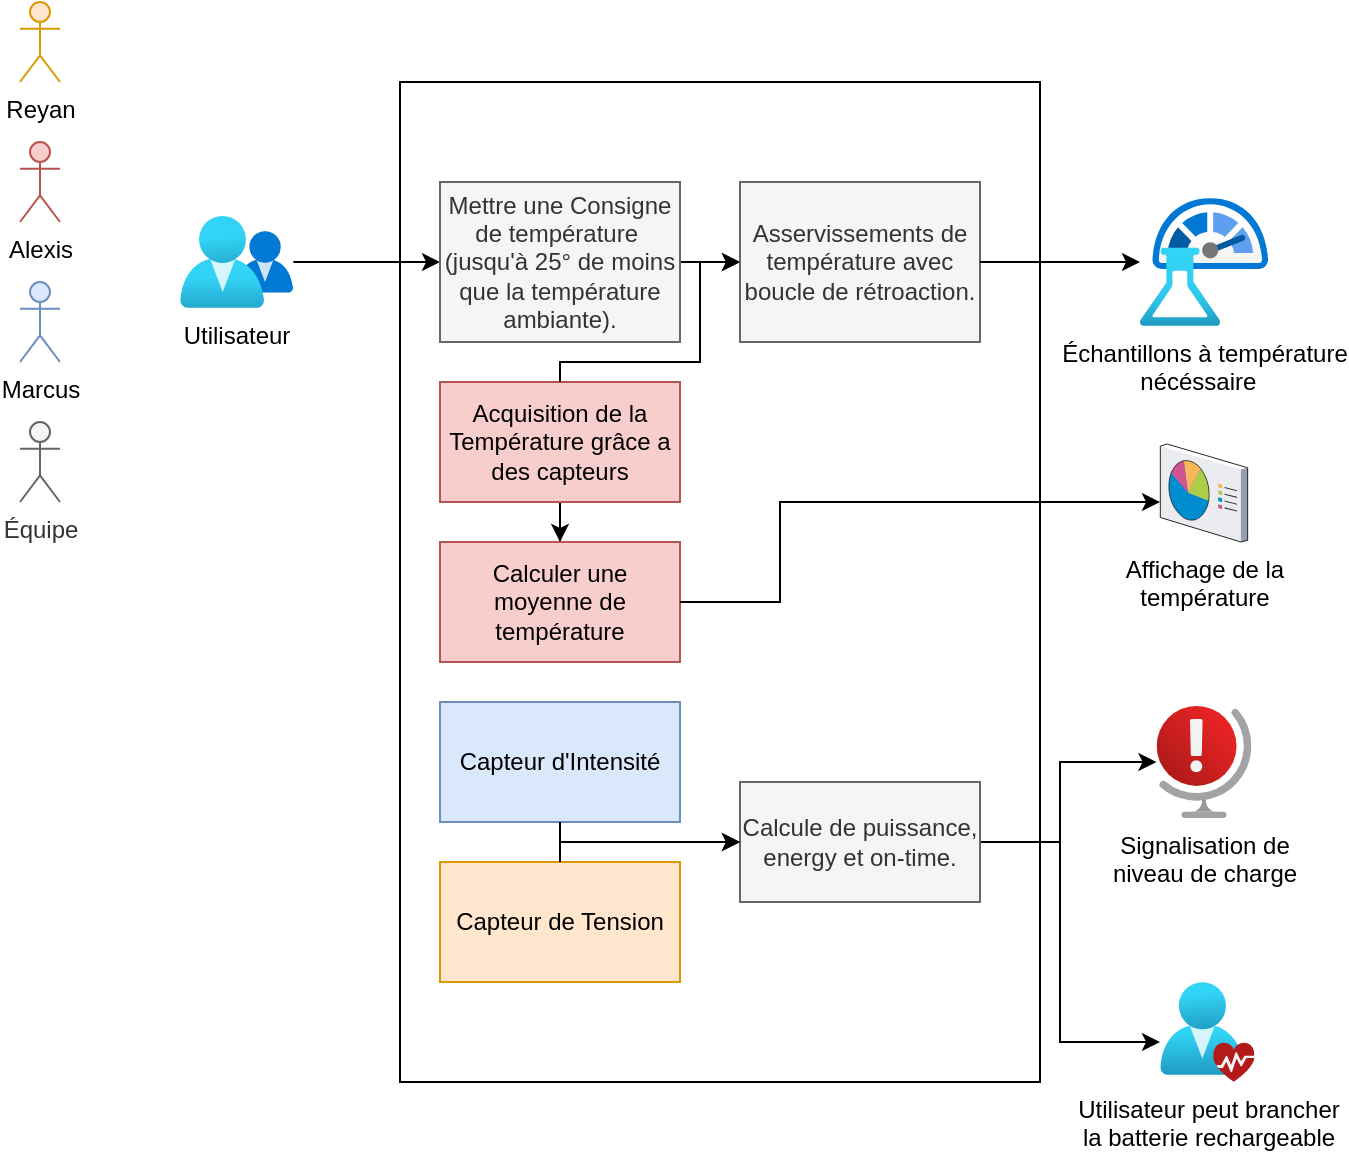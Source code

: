 <mxfile version="20.8.16" type="device"><diagram name="Page-1" id="jJcQarDkffPgdX4LqW5u"><mxGraphModel dx="1249" dy="807" grid="0" gridSize="10" guides="1" tooltips="1" connect="1" arrows="1" fold="1" page="0" pageScale="1" pageWidth="827" pageHeight="1169" math="0" shadow="0"><root><mxCell id="0"/><mxCell id="1" parent="0"/><mxCell id="LZb3LWqSupVbCCYtx4ci-3" value="" style="rounded=0;whiteSpace=wrap;html=1;" parent="1" vertex="1"><mxGeometry x="-40" y="160" width="320" height="500" as="geometry"/></mxCell><mxCell id="LZb3LWqSupVbCCYtx4ci-5" value="" style="edgeStyle=orthogonalEdgeStyle;rounded=0;orthogonalLoop=1;jettySize=auto;html=1;" parent="1" source="LZb3LWqSupVbCCYtx4ci-1" target="LZb3LWqSupVbCCYtx4ci-6" edge="1"><mxGeometry relative="1" as="geometry"><mxPoint x="-40" y="250" as="targetPoint"/></mxGeometry></mxCell><mxCell id="LZb3LWqSupVbCCYtx4ci-1" value="Utilisateur" style="aspect=fixed;html=1;points=[];align=center;image;fontSize=12;image=img/lib/azure2/management_governance/My_Customers.svg;" parent="1" vertex="1"><mxGeometry x="-150" y="227" width="56.68" height="46" as="geometry"/></mxCell><mxCell id="LZb3LWqSupVbCCYtx4ci-9" value="" style="edgeStyle=orthogonalEdgeStyle;rounded=0;orthogonalLoop=1;jettySize=auto;html=1;" parent="1" source="LZb3LWqSupVbCCYtx4ci-6" target="LZb3LWqSupVbCCYtx4ci-8" edge="1"><mxGeometry relative="1" as="geometry"/></mxCell><mxCell id="LZb3LWqSupVbCCYtx4ci-6" value="Mettre une Consigne de température&amp;nbsp;&lt;br&gt;(jusqu'à 25° de moins que la température ambiante)." style="rounded=0;whiteSpace=wrap;html=1;fillColor=#f5f5f5;strokeColor=#666666;fontColor=#333333;" parent="1" vertex="1"><mxGeometry x="-20" y="210" width="120" height="80" as="geometry"/></mxCell><mxCell id="LZb3LWqSupVbCCYtx4ci-7" value="Échantillons à température &lt;br&gt;nécéssaire&amp;nbsp;&amp;nbsp;" style="aspect=fixed;html=1;points=[];align=center;image;fontSize=12;image=img/lib/azure2/ai_machine_learning/Machine_Learning_Studio_Web_Service_Plans.svg;" parent="1" vertex="1"><mxGeometry x="330" y="218" width="64" height="64" as="geometry"/></mxCell><mxCell id="LZb3LWqSupVbCCYtx4ci-8" value="Asservissements de température avec boucle de rétroaction." style="rounded=0;whiteSpace=wrap;html=1;fillColor=#f5f5f5;strokeColor=#666666;fontColor=#333333;" parent="1" vertex="1"><mxGeometry x="130" y="210" width="120" height="80" as="geometry"/></mxCell><mxCell id="LZb3LWqSupVbCCYtx4ci-11" value="Signalisation de&lt;br&gt;niveau de charge" style="aspect=fixed;html=1;points=[];align=center;image;fontSize=12;image=img/lib/azure2/general/Globe_Error.svg;" parent="1" vertex="1"><mxGeometry x="338.24" y="472" width="47.52" height="56" as="geometry"/></mxCell><mxCell id="LZb3LWqSupVbCCYtx4ci-12" value="Affichage de la&lt;br&gt;température" style="verticalLabelPosition=bottom;sketch=0;aspect=fixed;html=1;verticalAlign=top;strokeColor=none;align=center;outlineConnect=0;shape=mxgraph.citrix.reporting;" parent="1" vertex="1"><mxGeometry x="340.16" y="341" width="43.67" height="49" as="geometry"/></mxCell><mxCell id="LZb3LWqSupVbCCYtx4ci-17" value="" style="edgeStyle=orthogonalEdgeStyle;rounded=0;orthogonalLoop=1;jettySize=auto;html=1;" parent="1" source="LZb3LWqSupVbCCYtx4ci-13" target="LZb3LWqSupVbCCYtx4ci-16" edge="1"><mxGeometry relative="1" as="geometry"/></mxCell><mxCell id="LZb3LWqSupVbCCYtx4ci-13" value="Acquisition de la Température grâce a des capteurs" style="rounded=0;whiteSpace=wrap;html=1;fillColor=#f8cecc;strokeColor=#b85450;" parent="1" vertex="1"><mxGeometry x="-20" y="310" width="120" height="60" as="geometry"/></mxCell><mxCell id="LZb3LWqSupVbCCYtx4ci-14" value="" style="endArrow=classic;html=1;rounded=0;" parent="1" source="LZb3LWqSupVbCCYtx4ci-13" target="LZb3LWqSupVbCCYtx4ci-8" edge="1"><mxGeometry width="50" height="50" relative="1" as="geometry"><mxPoint x="150" y="390" as="sourcePoint"/><mxPoint x="200" y="340" as="targetPoint"/><Array as="points"><mxPoint x="40" y="300"/><mxPoint x="110" y="300"/><mxPoint x="110" y="250"/></Array></mxGeometry></mxCell><mxCell id="LZb3LWqSupVbCCYtx4ci-16" value="Calculer une moyenne de température" style="rounded=0;whiteSpace=wrap;html=1;fillColor=#f8cecc;strokeColor=#b85450;" parent="1" vertex="1"><mxGeometry x="-20" y="390" width="120" height="60" as="geometry"/></mxCell><mxCell id="LZb3LWqSupVbCCYtx4ci-18" value="" style="endArrow=classic;html=1;rounded=0;" parent="1" source="LZb3LWqSupVbCCYtx4ci-16" edge="1"><mxGeometry width="50" height="50" relative="1" as="geometry"><mxPoint x="150" y="390" as="sourcePoint"/><mxPoint x="340" y="370" as="targetPoint"/><Array as="points"><mxPoint x="150" y="420"/><mxPoint x="150" y="370"/></Array></mxGeometry></mxCell><mxCell id="LZb3LWqSupVbCCYtx4ci-19" value="Capteur d'Intensité" style="rounded=0;whiteSpace=wrap;html=1;fillColor=#dae8fc;strokeColor=#6c8ebf;" parent="1" vertex="1"><mxGeometry x="-20" y="470" width="120" height="60" as="geometry"/></mxCell><mxCell id="LZb3LWqSupVbCCYtx4ci-20" value="Utilisateur peut brancher&lt;br&gt;la batterie rechargeable" style="aspect=fixed;html=1;points=[];align=center;image;fontSize=12;image=img/lib/azure2/intune/Tenant_Status.svg;" parent="1" vertex="1"><mxGeometry x="340.17" y="610" width="47.06" height="50" as="geometry"/></mxCell><mxCell id="LZb3LWqSupVbCCYtx4ci-21" value="" style="endArrow=classic;html=1;rounded=0;" parent="1" source="LZb3LWqSupVbCCYtx4ci-8" target="LZb3LWqSupVbCCYtx4ci-7" edge="1"><mxGeometry width="50" height="50" relative="1" as="geometry"><mxPoint x="160" y="420" as="sourcePoint"/><mxPoint x="210" y="370" as="targetPoint"/></mxGeometry></mxCell><mxCell id="LZb3LWqSupVbCCYtx4ci-22" value="" style="endArrow=classic;html=1;rounded=0;" parent="1" source="o2lObee3MkueVpRNu8WX-2" target="LZb3LWqSupVbCCYtx4ci-11" edge="1"><mxGeometry width="50" height="50" relative="1" as="geometry"><mxPoint x="430" y="510" as="sourcePoint"/><mxPoint x="210" y="370" as="targetPoint"/><Array as="points"><mxPoint x="290" y="540"/><mxPoint x="290" y="500"/></Array></mxGeometry></mxCell><mxCell id="LZb3LWqSupVbCCYtx4ci-23" value="" style="endArrow=classic;html=1;rounded=0;" parent="1" source="o2lObee3MkueVpRNu8WX-2" edge="1"><mxGeometry width="50" height="50" relative="1" as="geometry"><mxPoint x="360" y="610" as="sourcePoint"/><mxPoint x="340" y="640" as="targetPoint"/><Array as="points"><mxPoint x="290" y="540"/><mxPoint x="290" y="640"/></Array></mxGeometry></mxCell><mxCell id="o2lObee3MkueVpRNu8WX-1" value="Capteur de Tension" style="rounded=0;whiteSpace=wrap;html=1;fillColor=#ffe6cc;strokeColor=#d79b00;" parent="1" vertex="1"><mxGeometry x="-20" y="550" width="120" height="60" as="geometry"/></mxCell><mxCell id="o2lObee3MkueVpRNu8WX-2" value="Calcule de puissance, energy et on-time." style="rounded=0;whiteSpace=wrap;html=1;fillColor=#f5f5f5;fontColor=#333333;strokeColor=#666666;" parent="1" vertex="1"><mxGeometry x="130" y="510" width="120" height="60" as="geometry"/></mxCell><mxCell id="o2lObee3MkueVpRNu8WX-3" value="" style="endArrow=classic;html=1;rounded=0;" parent="1" source="o2lObee3MkueVpRNu8WX-1" target="o2lObee3MkueVpRNu8WX-2" edge="1"><mxGeometry width="50" height="50" relative="1" as="geometry"><mxPoint x="200" y="460" as="sourcePoint"/><mxPoint x="250" y="410" as="targetPoint"/><Array as="points"><mxPoint x="40" y="540"/></Array></mxGeometry></mxCell><mxCell id="o2lObee3MkueVpRNu8WX-4" value="" style="endArrow=classic;html=1;rounded=0;" parent="1" source="LZb3LWqSupVbCCYtx4ci-19" target="o2lObee3MkueVpRNu8WX-2" edge="1"><mxGeometry width="50" height="50" relative="1" as="geometry"><mxPoint x="200" y="460" as="sourcePoint"/><mxPoint x="250" y="410" as="targetPoint"/><Array as="points"><mxPoint x="40" y="540"/></Array></mxGeometry></mxCell><mxCell id="W8Au1v6r_sPGyw8s_HR5-1" value="Reyan" style="shape=umlActor;verticalLabelPosition=bottom;verticalAlign=top;html=1;outlineConnect=0;fillColor=#ffe6cc;strokeColor=#d79b00;" vertex="1" parent="1"><mxGeometry x="-230" y="120" width="20" height="40" as="geometry"/></mxCell><mxCell id="W8Au1v6r_sPGyw8s_HR5-2" value="Alexis" style="shape=umlActor;verticalLabelPosition=bottom;verticalAlign=top;html=1;outlineConnect=0;fillColor=#f8cecc;strokeColor=#b85450;" vertex="1" parent="1"><mxGeometry x="-230" y="190" width="20" height="40" as="geometry"/></mxCell><mxCell id="W8Au1v6r_sPGyw8s_HR5-3" value="Marcus" style="shape=umlActor;verticalLabelPosition=bottom;verticalAlign=top;html=1;outlineConnect=0;fillColor=#dae8fc;strokeColor=#6c8ebf;" vertex="1" parent="1"><mxGeometry x="-230" y="260" width="20" height="40" as="geometry"/></mxCell><mxCell id="W8Au1v6r_sPGyw8s_HR5-4" value="Équipe" style="shape=umlActor;verticalLabelPosition=bottom;verticalAlign=top;html=1;outlineConnect=0;fillColor=#f5f5f5;strokeColor=#666666;fontColor=#333333;" vertex="1" parent="1"><mxGeometry x="-230" y="330" width="20" height="40" as="geometry"/></mxCell></root></mxGraphModel></diagram></mxfile>